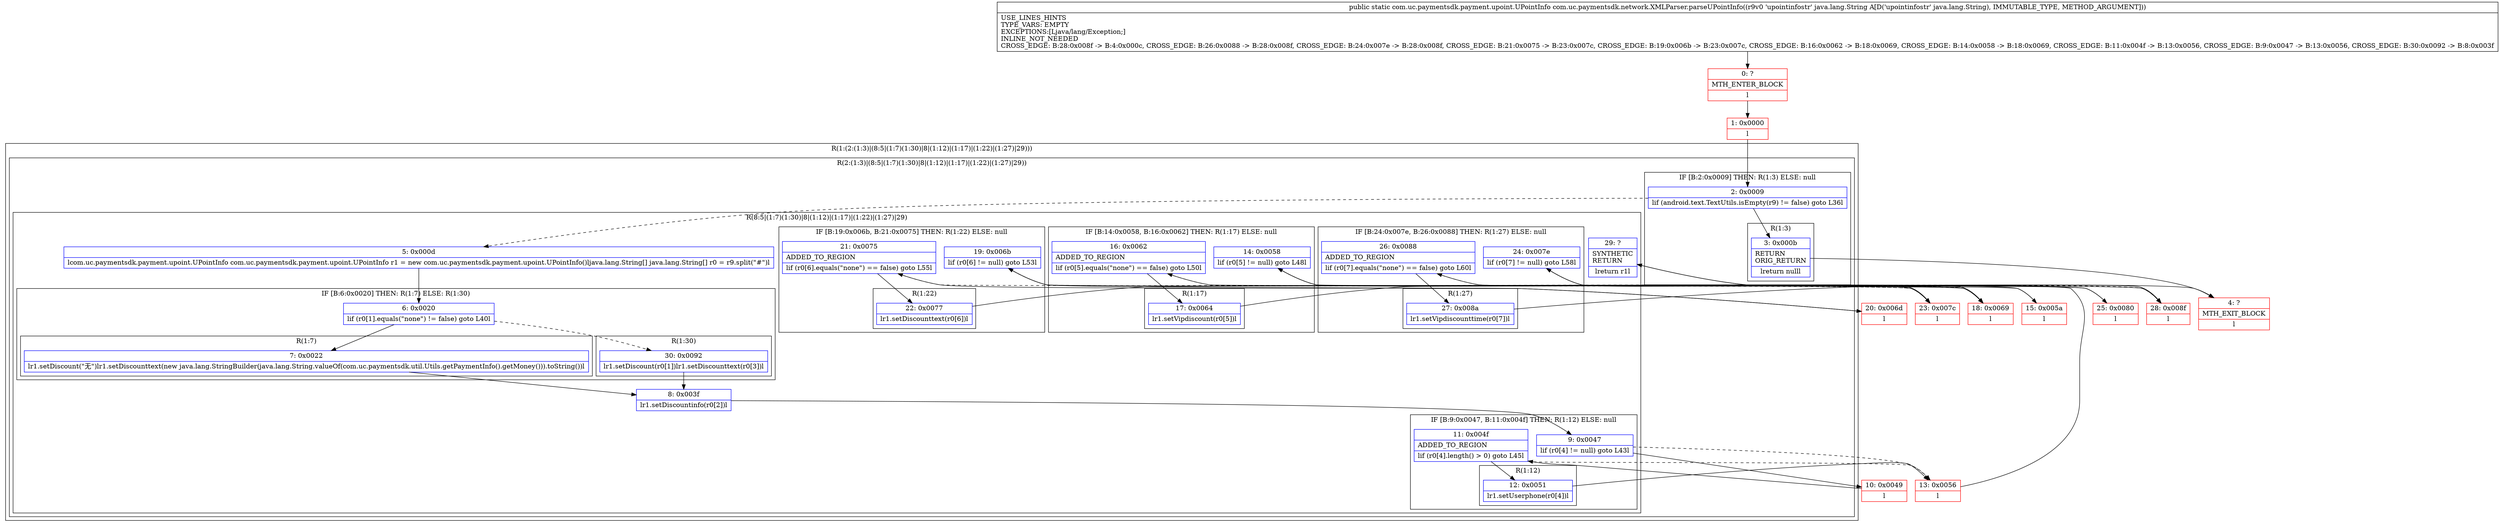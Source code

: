 digraph "CFG forcom.uc.paymentsdk.network.XMLParser.parseUPointInfo(Ljava\/lang\/String;)Lcom\/uc\/paymentsdk\/payment\/upoint\/UPointInfo;" {
subgraph cluster_Region_2104959447 {
label = "R(1:(2:(1:3)|(8:5|(1:7)(1:30)|8|(1:12)|(1:17)|(1:22)|(1:27)|29)))";
node [shape=record,color=blue];
subgraph cluster_Region_2137903864 {
label = "R(2:(1:3)|(8:5|(1:7)(1:30)|8|(1:12)|(1:17)|(1:22)|(1:27)|29))";
node [shape=record,color=blue];
subgraph cluster_IfRegion_711405669 {
label = "IF [B:2:0x0009] THEN: R(1:3) ELSE: null";
node [shape=record,color=blue];
Node_2 [shape=record,label="{2\:\ 0x0009|lif (android.text.TextUtils.isEmpty(r9) != false) goto L36l}"];
subgraph cluster_Region_595469423 {
label = "R(1:3)";
node [shape=record,color=blue];
Node_3 [shape=record,label="{3\:\ 0x000b|RETURN\lORIG_RETURN\l|lreturn nulll}"];
}
}
subgraph cluster_Region_1366931244 {
label = "R(8:5|(1:7)(1:30)|8|(1:12)|(1:17)|(1:22)|(1:27)|29)";
node [shape=record,color=blue];
Node_5 [shape=record,label="{5\:\ 0x000d|lcom.uc.paymentsdk.payment.upoint.UPointInfo com.uc.paymentsdk.payment.upoint.UPointInfo r1 = new com.uc.paymentsdk.payment.upoint.UPointInfo()ljava.lang.String[] java.lang.String[] r0 = r9.split(\"#\")l}"];
subgraph cluster_IfRegion_854174453 {
label = "IF [B:6:0x0020] THEN: R(1:7) ELSE: R(1:30)";
node [shape=record,color=blue];
Node_6 [shape=record,label="{6\:\ 0x0020|lif (r0[1].equals(\"none\") != false) goto L40l}"];
subgraph cluster_Region_1687750822 {
label = "R(1:7)";
node [shape=record,color=blue];
Node_7 [shape=record,label="{7\:\ 0x0022|lr1.setDiscount(\"无\")lr1.setDiscounttext(new java.lang.StringBuilder(java.lang.String.valueOf(com.uc.paymentsdk.util.Utils.getPaymentInfo().getMoney())).toString())l}"];
}
subgraph cluster_Region_645629117 {
label = "R(1:30)";
node [shape=record,color=blue];
Node_30 [shape=record,label="{30\:\ 0x0092|lr1.setDiscount(r0[1])lr1.setDiscounttext(r0[3])l}"];
}
}
Node_8 [shape=record,label="{8\:\ 0x003f|lr1.setDiscountinfo(r0[2])l}"];
subgraph cluster_IfRegion_535922167 {
label = "IF [B:9:0x0047, B:11:0x004f] THEN: R(1:12) ELSE: null";
node [shape=record,color=blue];
Node_9 [shape=record,label="{9\:\ 0x0047|lif (r0[4] != null) goto L43l}"];
Node_11 [shape=record,label="{11\:\ 0x004f|ADDED_TO_REGION\l|lif (r0[4].length() \> 0) goto L45l}"];
subgraph cluster_Region_701433361 {
label = "R(1:12)";
node [shape=record,color=blue];
Node_12 [shape=record,label="{12\:\ 0x0051|lr1.setUserphone(r0[4])l}"];
}
}
subgraph cluster_IfRegion_430136424 {
label = "IF [B:14:0x0058, B:16:0x0062] THEN: R(1:17) ELSE: null";
node [shape=record,color=blue];
Node_14 [shape=record,label="{14\:\ 0x0058|lif (r0[5] != null) goto L48l}"];
Node_16 [shape=record,label="{16\:\ 0x0062|ADDED_TO_REGION\l|lif (r0[5].equals(\"none\") == false) goto L50l}"];
subgraph cluster_Region_890442963 {
label = "R(1:17)";
node [shape=record,color=blue];
Node_17 [shape=record,label="{17\:\ 0x0064|lr1.setVipdiscount(r0[5])l}"];
}
}
subgraph cluster_IfRegion_1140979593 {
label = "IF [B:19:0x006b, B:21:0x0075] THEN: R(1:22) ELSE: null";
node [shape=record,color=blue];
Node_19 [shape=record,label="{19\:\ 0x006b|lif (r0[6] != null) goto L53l}"];
Node_21 [shape=record,label="{21\:\ 0x0075|ADDED_TO_REGION\l|lif (r0[6].equals(\"none\") == false) goto L55l}"];
subgraph cluster_Region_434370287 {
label = "R(1:22)";
node [shape=record,color=blue];
Node_22 [shape=record,label="{22\:\ 0x0077|lr1.setDiscounttext(r0[6])l}"];
}
}
subgraph cluster_IfRegion_994071550 {
label = "IF [B:24:0x007e, B:26:0x0088] THEN: R(1:27) ELSE: null";
node [shape=record,color=blue];
Node_24 [shape=record,label="{24\:\ 0x007e|lif (r0[7] != null) goto L58l}"];
Node_26 [shape=record,label="{26\:\ 0x0088|ADDED_TO_REGION\l|lif (r0[7].equals(\"none\") == false) goto L60l}"];
subgraph cluster_Region_1665648386 {
label = "R(1:27)";
node [shape=record,color=blue];
Node_27 [shape=record,label="{27\:\ 0x008a|lr1.setVipdiscounttime(r0[7])l}"];
}
}
Node_29 [shape=record,label="{29\:\ ?|SYNTHETIC\lRETURN\l|lreturn r1l}"];
}
}
}
Node_0 [shape=record,color=red,label="{0\:\ ?|MTH_ENTER_BLOCK\l|l}"];
Node_1 [shape=record,color=red,label="{1\:\ 0x0000|l}"];
Node_4 [shape=record,color=red,label="{4\:\ ?|MTH_EXIT_BLOCK\l|l}"];
Node_10 [shape=record,color=red,label="{10\:\ 0x0049|l}"];
Node_13 [shape=record,color=red,label="{13\:\ 0x0056|l}"];
Node_15 [shape=record,color=red,label="{15\:\ 0x005a|l}"];
Node_18 [shape=record,color=red,label="{18\:\ 0x0069|l}"];
Node_20 [shape=record,color=red,label="{20\:\ 0x006d|l}"];
Node_23 [shape=record,color=red,label="{23\:\ 0x007c|l}"];
Node_25 [shape=record,color=red,label="{25\:\ 0x0080|l}"];
Node_28 [shape=record,color=red,label="{28\:\ 0x008f|l}"];
MethodNode[shape=record,label="{public static com.uc.paymentsdk.payment.upoint.UPointInfo com.uc.paymentsdk.network.XMLParser.parseUPointInfo((r9v0 'upointinfostr' java.lang.String A[D('upointinfostr' java.lang.String), IMMUTABLE_TYPE, METHOD_ARGUMENT]))  | USE_LINES_HINTS\lTYPE_VARS: EMPTY\lEXCEPTIONS:[Ljava\/lang\/Exception;]\lINLINE_NOT_NEEDED\lCROSS_EDGE: B:28:0x008f \-\> B:4:0x000c, CROSS_EDGE: B:26:0x0088 \-\> B:28:0x008f, CROSS_EDGE: B:24:0x007e \-\> B:28:0x008f, CROSS_EDGE: B:21:0x0075 \-\> B:23:0x007c, CROSS_EDGE: B:19:0x006b \-\> B:23:0x007c, CROSS_EDGE: B:16:0x0062 \-\> B:18:0x0069, CROSS_EDGE: B:14:0x0058 \-\> B:18:0x0069, CROSS_EDGE: B:11:0x004f \-\> B:13:0x0056, CROSS_EDGE: B:9:0x0047 \-\> B:13:0x0056, CROSS_EDGE: B:30:0x0092 \-\> B:8:0x003f\l}"];
MethodNode -> Node_0;
Node_2 -> Node_3;
Node_2 -> Node_5[style=dashed];
Node_3 -> Node_4;
Node_5 -> Node_6;
Node_6 -> Node_7;
Node_6 -> Node_30[style=dashed];
Node_7 -> Node_8;
Node_30 -> Node_8;
Node_8 -> Node_9;
Node_9 -> Node_10;
Node_9 -> Node_13[style=dashed];
Node_11 -> Node_12;
Node_11 -> Node_13[style=dashed];
Node_12 -> Node_13;
Node_14 -> Node_15;
Node_14 -> Node_18[style=dashed];
Node_16 -> Node_17;
Node_16 -> Node_18[style=dashed];
Node_17 -> Node_18;
Node_19 -> Node_20;
Node_19 -> Node_23[style=dashed];
Node_21 -> Node_22;
Node_21 -> Node_23[style=dashed];
Node_22 -> Node_23;
Node_24 -> Node_25;
Node_24 -> Node_28[style=dashed];
Node_26 -> Node_27;
Node_26 -> Node_28[style=dashed];
Node_27 -> Node_28;
Node_29 -> Node_4;
Node_0 -> Node_1;
Node_1 -> Node_2;
Node_10 -> Node_11;
Node_13 -> Node_14;
Node_15 -> Node_16;
Node_18 -> Node_19;
Node_20 -> Node_21;
Node_23 -> Node_24;
Node_25 -> Node_26;
Node_28 -> Node_29;
}


